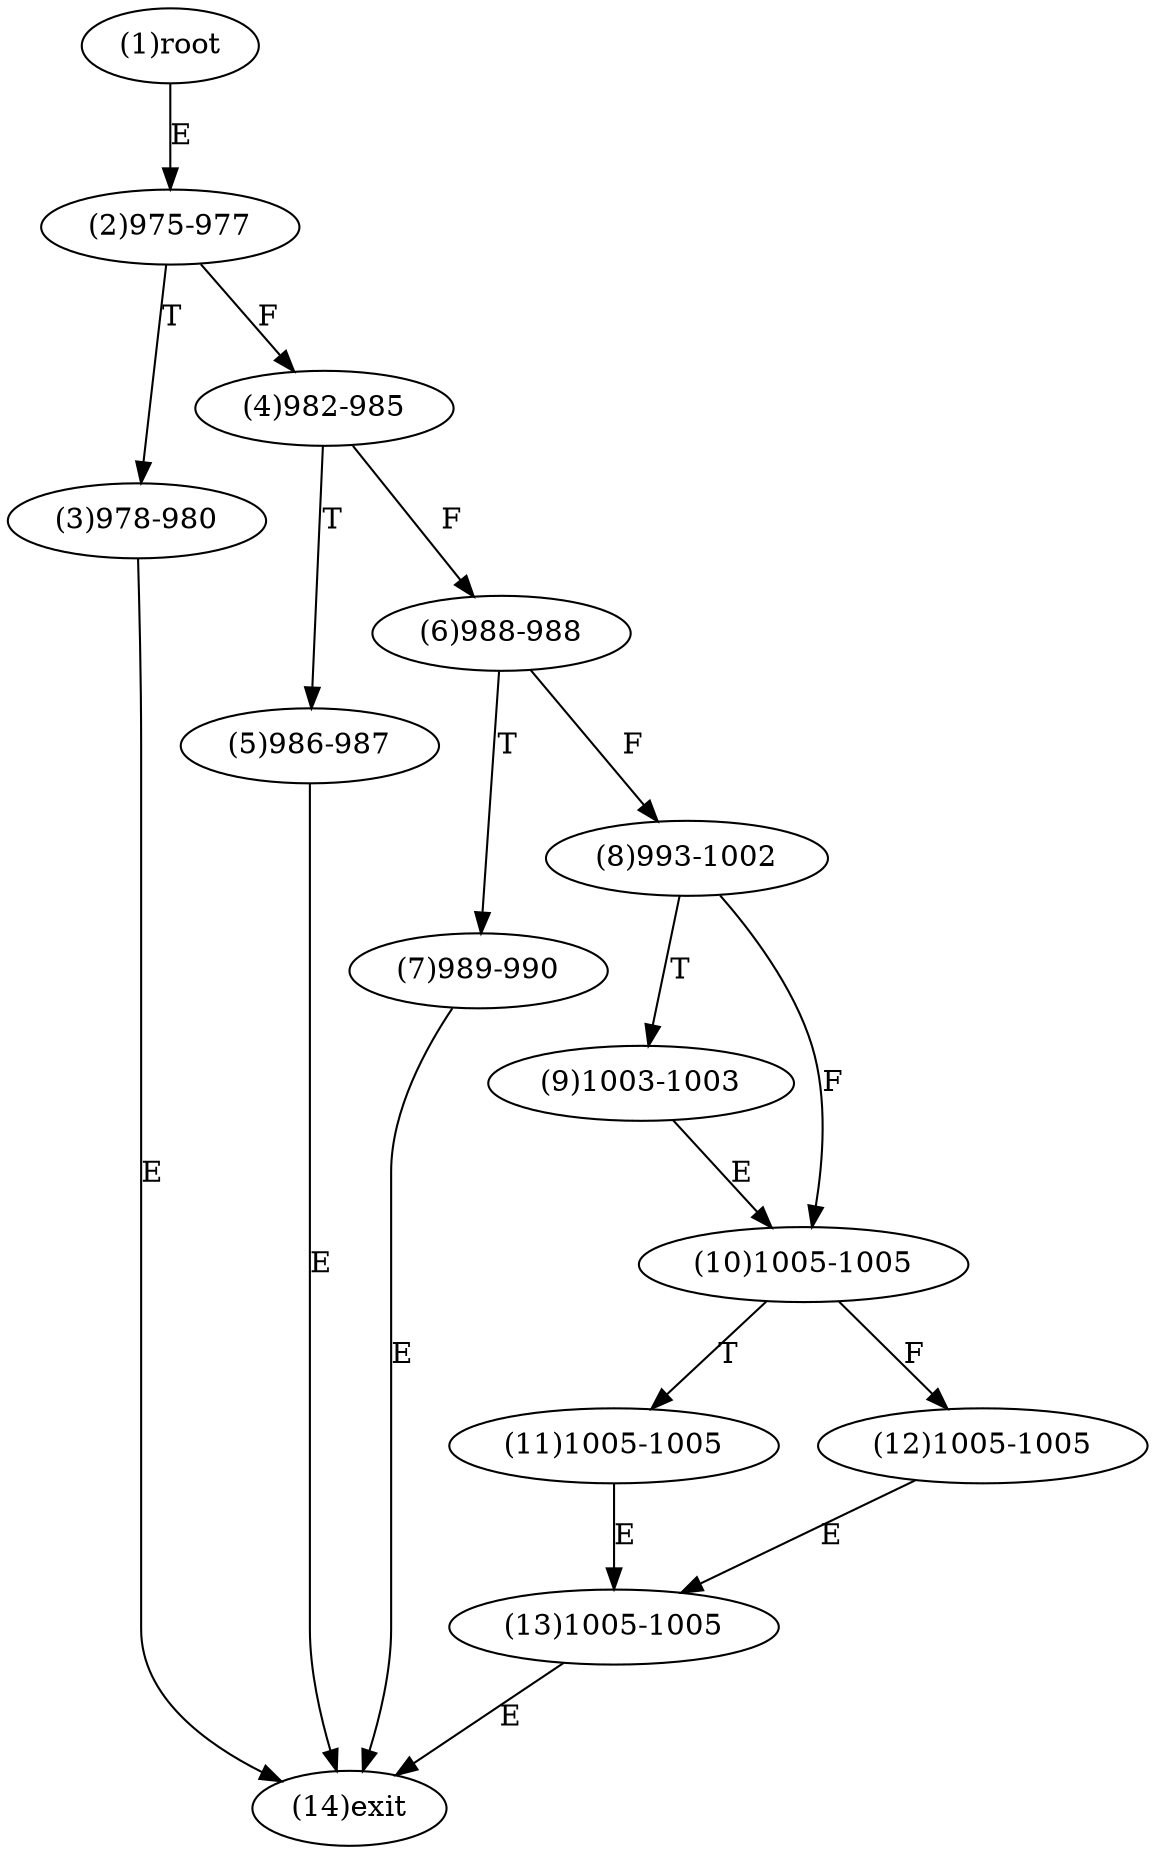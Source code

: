 digraph "" { 
1[ label="(1)root"];
2[ label="(2)975-977"];
3[ label="(3)978-980"];
4[ label="(4)982-985"];
5[ label="(5)986-987"];
6[ label="(6)988-988"];
7[ label="(7)989-990"];
8[ label="(8)993-1002"];
9[ label="(9)1003-1003"];
10[ label="(10)1005-1005"];
11[ label="(11)1005-1005"];
12[ label="(12)1005-1005"];
13[ label="(13)1005-1005"];
14[ label="(14)exit"];
1->2[ label="E"];
2->4[ label="F"];
2->3[ label="T"];
3->14[ label="E"];
4->6[ label="F"];
4->5[ label="T"];
5->14[ label="E"];
6->8[ label="F"];
6->7[ label="T"];
7->14[ label="E"];
8->10[ label="F"];
8->9[ label="T"];
9->10[ label="E"];
10->12[ label="F"];
10->11[ label="T"];
11->13[ label="E"];
12->13[ label="E"];
13->14[ label="E"];
}